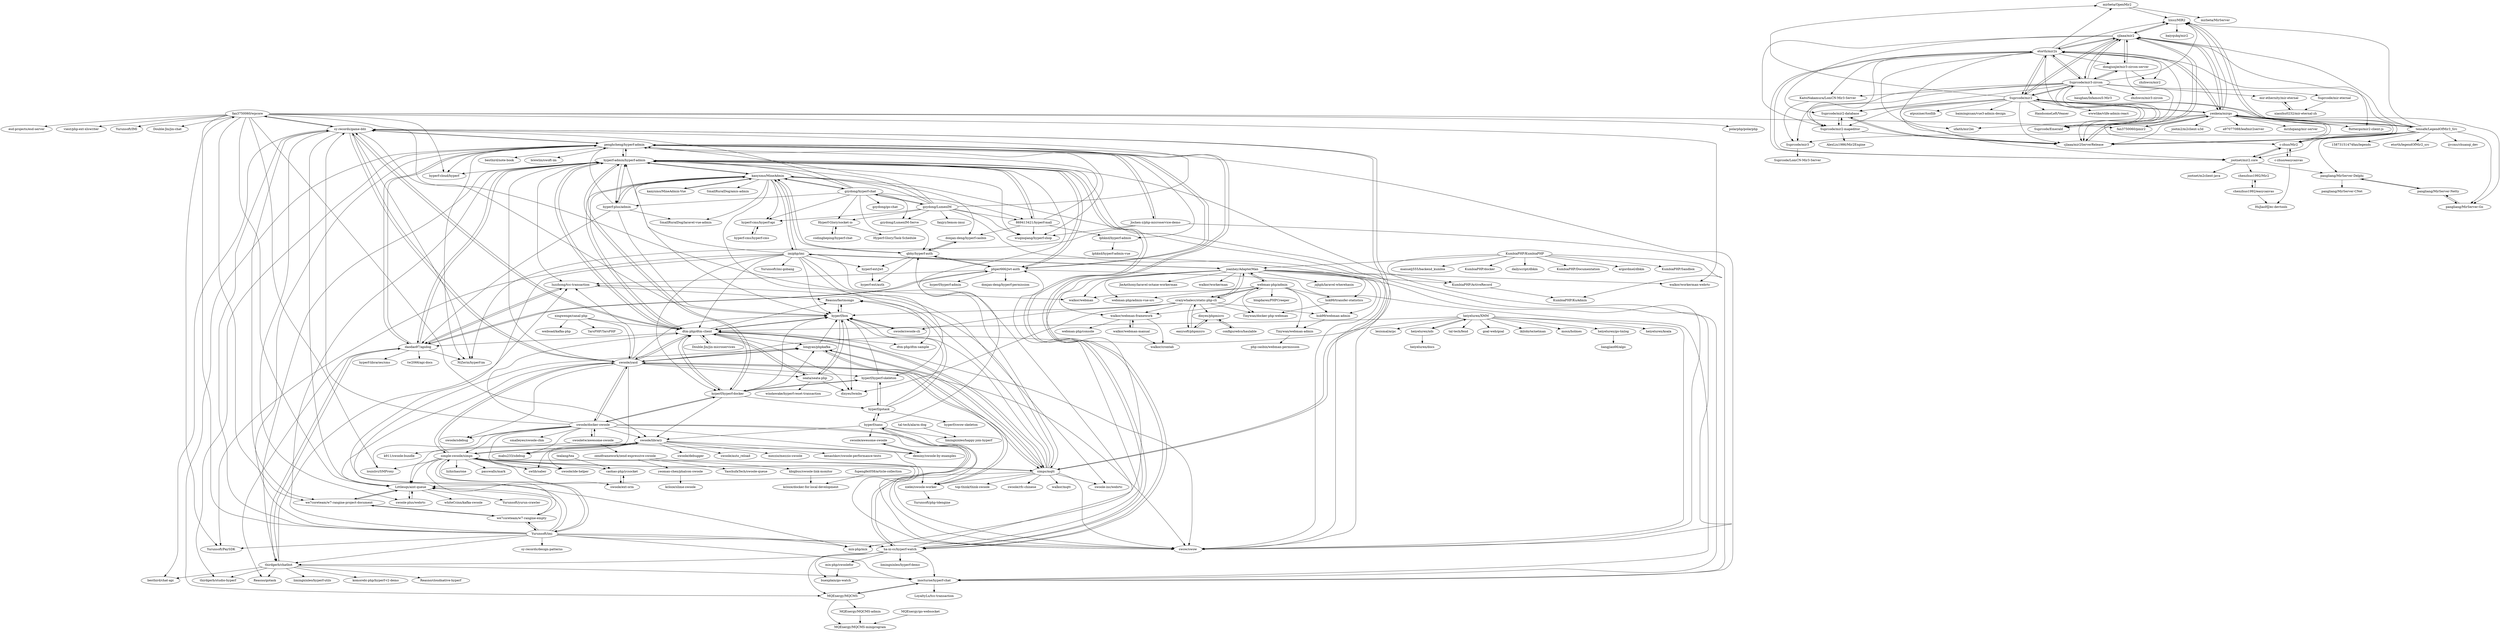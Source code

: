 digraph G {
"mirbeta/OpenMir2" -> "lzxsz/MIR2"
"mirbeta/OpenMir2" -> "mirbeta/MirServer"
"gzydong/LumenIM" -> "gzydong/hyperf-chat"
"gzydong/LumenIM" -> "kanyxmo/MineAdmin"
"gzydong/LumenIM" -> "hyperf-admin/hyperf-admin"
"gzydong/LumenIM" -> "Hyperf-Glory/socket-io"
"gzydong/LumenIM" -> "gzydong/LumenIM-Serve"
"gzydong/LumenIM" -> "penghcheng/hyperf-admin"
"gzydong/LumenIM" -> "wuqinqiang/hyperf-shop"
"gzydong/LumenIM" -> "hyperf-cms/hyperf-api"
"gzydong/LumenIM" -> "sy-records/game-ddz"
"gzydong/LumenIM" -> "swow/swow" ["e"=1]
"gzydong/LumenIM" -> "fanjyy/lemon-imui"
"gzydong/LumenIM" -> "869413421/hyperf-mall"
"gzydong/hyperf-chat" -> "gzydong/LumenIM"
"gzydong/hyperf-chat" -> "kanyxmo/MineAdmin"
"gzydong/hyperf-chat" -> "qbhy/hyperf-auth"
"gzydong/hyperf-chat" -> "Hyperf-Glory/socket-io"
"gzydong/hyperf-chat" -> "hyperf-cms/hyperf-api"
"gzydong/hyperf-chat" -> "gzydong/go-chat"
"gzydong/hyperf-chat" -> "gzydong/LumenIM-Serve"
"gzydong/hyperf-chat" -> "sy-records/game-ddz"
"gzydong/hyperf-chat" -> "hyperf-admin/hyperf-admin"
"gzydong/hyperf-chat" -> "hyperf-plus/admin"
"gzydong/hyperf-chat" -> "869413421/hyperf-mall"
"Jochen-z/php-microservice-demo" -> "penghcheng/hyperf-admin"
"Jochen-z/php-microservice-demo" -> "NiZerin/hyperf-im"
"Jochen-z/php-microservice-demo" -> "wuqinqiang/hyperf-shop"
"Jochen-z/php-microservice-demo" -> "inocturne/hyperf-chat"
"dtm-php/dtm-client" -> "seata/seata-php"
"dtm-php/dtm-client" -> "hyperf/box"
"dtm-php/dtm-client" -> "swoole/yasd"
"dtm-php/dtm-client" -> "simps/mqtt"
"dtm-php/dtm-client" -> "Double-Jin/jin-microservices"
"dtm-php/dtm-client" -> "swow/swow" ["e"=1]
"dtm-php/dtm-client" -> "Reasno/fastmongo"
"dtm-php/dtm-client" -> "hyperf/hyperf-docker"
"dtm-php/dtm-client" -> "dixyes/lwmbs"
"dtm-php/dtm-client" -> "sy-records/game-ddz"
"dtm-php/dtm-client" -> "longyan/phpkafka"
"dtm-php/dtm-client" -> "hyperf-admin/hyperf-admin"
"dtm-php/dtm-client" -> "dtm-php/dtm-sample"
"dtm-php/dtm-client" -> "daodao97/apidog"
"dtm-php/dtm-client" -> "kanyxmo/MineAdmin"
"kanyxmo/MineAdmin-Vue" -> "kanyxmo/MineAdmin"
"swooletw/awesome-swoole" -> "deminy/swoole-by-examples"
"swooletw/awesome-swoole" -> "zendframework/zend-expressive-swoole"
"swooletw/awesome-swoole" -> "k911/swoole-bundle" ["e"=1]
"swooletw/awesome-swoole" -> "swoole/docker-swoole"
"penghcheng/hyperf-admin" -> "hyperf-admin/hyperf-admin"
"penghcheng/hyperf-admin" -> "lphkxd/hyperf-admin"
"penghcheng/hyperf-admin" -> "Jochen-z/php-microservice-demo"
"penghcheng/hyperf-admin" -> "ha-ni-cc/hyperf-watch"
"penghcheng/hyperf-admin" -> "phper666/jwt-auth"
"penghcheng/hyperf-admin" -> "daodao97/apidog"
"penghcheng/hyperf-admin" -> "wuqinqiang/hyperf-shop"
"penghcheng/hyperf-admin" -> "inocturne/hyperf-chat"
"penghcheng/hyperf-admin" -> "MQEnergy/MQCMS"
"penghcheng/hyperf-admin" -> "NiZerin/hyperf-im"
"penghcheng/hyperf-admin" -> "sy-records/game-ddz"
"penghcheng/hyperf-admin" -> "thirdgerb/studio-hyperf"
"penghcheng/hyperf-admin" -> "hyperf-cloud/hyperf" ["e"=1]
"penghcheng/hyperf-admin" -> "besthird/note-book"
"penghcheng/hyperf-admin" -> "brewlin/swoft-im" ["e"=1]
"qbhy/hyperf-auth" -> "donjan-deng/hyperf-casbin"
"qbhy/hyperf-auth" -> "hyperf-ext/jwt"
"qbhy/hyperf-auth" -> "phper666/jwt-auth"
"qbhy/hyperf-auth" -> "hyperf-ext/auth"
"qbhy/hyperf-auth" -> "kanyxmo/MineAdmin"
"Yurunsoft/imi" -> "Yurunsoft/PaySDK" ["e"=1]
"Yurunsoft/imi" -> "mix-php/mix" ["e"=1]
"Yurunsoft/imi" -> "we7coreteam/w7-rangine-empty"
"Yurunsoft/imi" -> "simple-swoole/simps"
"Yurunsoft/imi" -> "swow/swow" ["e"=1]
"Yurunsoft/imi" -> "sy-records/game-ddz"
"Yurunsoft/imi" -> "longyan/phpkafka"
"Yurunsoft/imi" -> "sy-records/design-patterns"
"Yurunsoft/imi" -> "Littlesqx/aint-queue"
"Yurunsoft/imi" -> "thirdgerb/chatbot"
"Yurunsoft/imi" -> "penghcheng/hyperf-admin"
"Yurunsoft/imi" -> "hyperf-admin/hyperf-admin"
"Yurunsoft/imi" -> "inocturne/hyperf-chat"
"Yurunsoft/imi" -> "ha-ni-cc/hyperf-watch"
"Yurunsoft/imi" -> "fan3750060/wpcore"
"c-zhuo/easycanvas" -> "HuJiaoHJ/ec-devtools"
"c-zhuo/easycanvas" -> "c-zhuo/Mir2"
"xingwenge/canal-php" -> "dtm-php/dtm-client"
"xingwenge/canal-php" -> "swoole/yasd"
"xingwenge/canal-php" -> "TarsPHP/TarsPHP" ["e"=1]
"xingwenge/canal-php" -> "weiboad/kafka-php" ["e"=1]
"joanhey/AdapterMan" -> "webman-php/admin"
"joanhey/AdapterMan" -> "walkor/webman" ["e"=1]
"joanhey/AdapterMan" -> "crazywhalecc/static-php-cli"
"joanhey/AdapterMan" -> "walkor/webman-framework"
"joanhey/AdapterMan" -> "hsk99/transfer-statistics"
"joanhey/AdapterMan" -> "hsk99/webman-admin"
"joanhey/AdapterMan" -> "JieAnthony/laravel-octane-workerman"
"joanhey/AdapterMan" -> "walkor/workerman" ["e"=1]
"joanhey/AdapterMan" -> "jqhph/laravel-wherehasin" ["e"=1]
"joanhey/AdapterMan" -> "swow/swow" ["e"=1]
"joanhey/AdapterMan" -> "walkor/workerman-webrtc" ["e"=1]
"joanhey/AdapterMan" -> "mix-php/mix" ["e"=1]
"joanhey/AdapterMan" -> "webman-php/admin-vue-src"
"joanhey/AdapterMan" -> "imiphp/imi"
"joanhey/AdapterMan" -> "KumbiaPHP/ActiveRecord"
"walkor/webman-framework" -> "walkor/crontab"
"walkor/webman-framework" -> "walkor/webman-manual"
"walkor/webman-framework" -> "webman-php/console"
"webman-php/admin" -> "joanhey/AdapterMan"
"webman-php/admin" -> "webman-php/admin-vue-src"
"webman-php/admin" -> "hsk99/webman-admin"
"webman-php/admin" -> "walkor/webman-framework"
"webman-php/admin" -> "walkor/webman" ["e"=1]
"webman-php/admin" -> "hsk99/transfer-statistics"
"webman-php/admin" -> "Tinywan/docker-php-webman"
"webman-php/admin" -> "Tinywan/webman-admin"
"webman-php/admin" -> "crazywhalecc/static-php-cli"
"webman-php/admin" -> "blogdaren/PHPCreeper"
"simps/mqtt" -> "swoole/yasd"
"simps/mqtt" -> "longyan/phpkafka"
"simps/mqtt" -> "swoole-inc/webrtc"
"simps/mqtt" -> "dtm-php/dtm-client"
"simps/mqtt" -> "simple-swoole/simps"
"simps/mqtt" -> "hyperf/box"
"simps/mqtt" -> "xielei/swoole-worker"
"simps/mqtt" -> "walkor/mqtt" ["e"=1]
"simps/mqtt" -> "swow/swow" ["e"=1]
"simps/mqtt" -> "sy-records/game-ddz"
"simps/mqtt" -> "Reasno/fastmongo"
"simps/mqtt" -> "top-think/think-swoole" ["e"=1]
"simps/mqtt" -> "Littlesqx/aint-queue"
"simps/mqtt" -> "luzzhong/tcc-transaction"
"simps/mqtt" -> "swoole/rfc-chinese"
"heiyeluren/XMM" -> "heiyeluren/xds"
"heiyeluren/XMM" -> "dtm-php/dtm-client"
"heiyeluren/XMM" -> "tal-tech/fend" ["e"=1]
"heiyeluren/XMM" -> "goal-web/goal" ["e"=1]
"heiyeluren/XMM" -> "ikilobyte/netman" ["e"=1]
"heiyeluren/XMM" -> "swoole/yasd"
"heiyeluren/XMM" -> "mosn/holmes" ["e"=1]
"heiyeluren/XMM" -> "swow/swow" ["e"=1]
"heiyeluren/XMM" -> "heiyeluren/go-tmlog"
"heiyeluren/XMM" -> "heiyeluren/koala" ["e"=1]
"heiyeluren/XMM" -> "lesismal/arpc" ["e"=1]
"phper666/jwt-auth" -> "penghcheng/hyperf-admin"
"phper666/jwt-auth" -> "donjan-deng/hyperf-permission"
"phper666/jwt-auth" -> "hyperf/hyperf-admin"
"phper666/jwt-auth" -> "inocturne/hyperf-chat"
"phper666/jwt-auth" -> "daodao97/apidog"
"phper666/jwt-auth" -> "qbhy/hyperf-auth"
"phper666/jwt-auth" -> "hyperf-admin/hyperf-admin"
"phper666/jwt-auth" -> "luzzhong/tcc-transaction"
"hyperf/nano" -> "hyperf/gotask"
"hyperf/nano" -> "swow/swow" ["e"=1]
"hyperf/nano" -> "limingxinleo/happy-join-hyperf"
"hyperf/nano" -> "hyperf-admin/hyperf-admin"
"hyperf/nano" -> "swoole/awesome-swoole"
"hyperf/nano" -> "ha-ni-cc/hyperf-watch"
"hyperf/nano" -> "swoole/library"
"swoole/yasd" -> "dtm-php/dtm-client"
"swoole/yasd" -> "mabu233/sdebug" ["e"=1]
"swoole/yasd" -> "longyan/phpkafka"
"swoole/yasd" -> "swow/swow" ["e"=1]
"swoole/yasd" -> "simps/mqtt"
"swoole/yasd" -> "swoole/sdebug"
"swoole/yasd" -> "simple-swoole/simps"
"swoole/yasd" -> "hyperf/box"
"swoole/yasd" -> "Littlesqx/aint-queue"
"swoole/yasd" -> "hyperf/hyperf-skeleton"
"swoole/yasd" -> "hyperf-admin/hyperf-admin"
"swoole/yasd" -> "luzzhong/tcc-transaction"
"swoole/yasd" -> "swoole/docker-swoole"
"swoole/yasd" -> "sy-records/game-ddz"
"swoole/yasd" -> "seata/seata-php"
"crazywhalecc/static-php-cli" -> "joanhey/AdapterMan"
"crazywhalecc/static-php-cli" -> "easysoft/phpmicro"
"crazywhalecc/static-php-cli" -> "dixyes/lwmbs"
"crazywhalecc/static-php-cli" -> "walkor/webman-framework"
"crazywhalecc/static-php-cli" -> "hsk99/webman-admin"
"crazywhalecc/static-php-cli" -> "dixyes/phpmicro"
"crazywhalecc/static-php-cli" -> "webman-php/admin"
"crazywhalecc/static-php-cli" -> "swoole/swoole-cli"
"crazywhalecc/static-php-cli" -> "hyperf/box"
"crazywhalecc/static-php-cli" -> "Tinywan/docker-php-webman"
"hsk99/transfer-statistics" -> "Tinywan/docker-php-webman"
"fan3750060/wpcore" -> "sy-records/game-ddz"
"fan3750060/wpcore" -> "fan3750060/pmir2"
"fan3750060/wpcore" -> "hyperf-cloud/hyperf" ["e"=1]
"fan3750060/wpcore" -> "louislivi/SMProxy" ["e"=1]
"fan3750060/wpcore" -> "we7coreteam/w7-rangine-project-document"
"fan3750060/wpcore" -> "Yurunsoft/PaySDK" ["e"=1]
"fan3750060/wpcore" -> "Littlesqx/aint-queue"
"fan3750060/wpcore" -> "polarphp/polarphp" ["e"=1]
"fan3750060/wpcore" -> "swoole-inc/webrtc"
"fan3750060/wpcore" -> "walkor/workerman-webrtc" ["e"=1]
"fan3750060/wpcore" -> "esd-projects/esd-server" ["e"=1]
"fan3750060/wpcore" -> "viest/php-ext-xlswriter" ["e"=1]
"fan3750060/wpcore" -> "Yurunsoft/IMI" ["e"=1]
"fan3750060/wpcore" -> "swoole/library"
"fan3750060/wpcore" -> "Double-Jin/jin-chat" ["e"=1]
"we7coreteam/w7-rangine-empty" -> "we7coreteam/w7-rangine-project-document"
"we7coreteam/w7-rangine-empty" -> "Littlesqx/aint-queue"
"we7coreteam/w7-rangine-empty" -> "Yurunsoft/imi"
"etorth/mir2x" -> "cjlaaa/mir2"
"etorth/mir2x" -> "Suprcode/mir2"
"etorth/mir2x" -> "yenkeia/mirgo"
"etorth/mir2x" -> "Suprcode/Emerald"
"etorth/mir2x" -> "Suprcode/mir2-mapeditor"
"etorth/mir2x" -> "Suprcode/mir3-zircon"
"etorth/mir2x" -> "lzxsz/MIR2"
"etorth/mir2x" -> "ufaith/mir2ei"
"etorth/mir2x" -> "mirbeta/OpenMir2"
"etorth/mir2x" -> "KaitoNakamura/LomCN-Mir3-Server"
"etorth/mir2x" -> "cjlaaa/mir2ServerRelease"
"etorth/mir2x" -> "jootnet/mir2.core"
"etorth/mir2x" -> "dongjunjie/mir3-zircon-server"
"etorth/mir2x" -> "c-zhuo/Mir2"
"etorth/mir2x" -> "zhzhwcn/mir2"
"kanyxmo/MineAdmin" -> "kanyxmo/MineAdmin-Vue"
"kanyxmo/MineAdmin" -> "qbhy/hyperf-auth"
"kanyxmo/MineAdmin" -> "hyperf-admin/hyperf-admin"
"kanyxmo/MineAdmin" -> "gzydong/hyperf-chat"
"kanyxmo/MineAdmin" -> "hyperf/box"
"kanyxmo/MineAdmin" -> "imiphp/imi"
"kanyxmo/MineAdmin" -> "swow/swow" ["e"=1]
"kanyxmo/MineAdmin" -> "dtm-php/dtm-client"
"kanyxmo/MineAdmin" -> "hyperf-plus/admin"
"kanyxmo/MineAdmin" -> "SmallRuralDog/laravel-vue-admin" ["e"=1]
"kanyxmo/MineAdmin" -> "hyperf-cms/hyperf-api"
"kanyxmo/MineAdmin" -> "SmallRuralDog/amis-admin"
"kanyxmo/MineAdmin" -> "dtm-php/dtm-sample"
"kanyxmo/MineAdmin" -> "donjan-deng/hyperf-casbin"
"hyperf/gotask" -> "hyperf/nano"
"hyperf/gotask" -> "Reasno/fastmongo"
"hyperf/gotask" -> "hyperf/box"
"hyperf/gotask" -> "hyperf/swow-skeleton"
"hyperf/gotask" -> "hyperf/hyperf-skeleton"
"swoole/library" -> "kenashkov/swoole-performance-tests"
"swoole/library" -> "swow/swow" ["e"=1]
"swoole/library" -> "Littlesqx/aint-queue"
"swoole/library" -> "swoole/debugger"
"swoole/library" -> "mabu233/sdebug" ["e"=1]
"swoole/library" -> "swoole/auto_reload"
"swoole/library" -> "simple-swoole/simps"
"swoole/library" -> "swlib/saber" ["e"=1]
"swoole/library" -> "mezzio/mezzio-swoole" ["e"=1]
"swoole/library" -> "swoole/ide-helper" ["e"=1]
"hyperf/box" -> "dixyes/lwmbs"
"hyperf/box" -> "seata/seata-php"
"hyperf/box" -> "Reasno/fastmongo"
"hyperf/box" -> "dtm-php/dtm-client"
"hyperf/box" -> "swoole/swoole-cli"
"sy-records/game-ddz" -> "fan3750060/wpcore"
"sy-records/game-ddz" -> "swoole-plus/webrtc"
"sy-records/game-ddz" -> "NiZerin/hyperf-im"
"sy-records/game-ddz" -> "hyperf/box"
"sy-records/game-ddz" -> "dtm-php/dtm-client"
"sy-records/game-ddz" -> "Littlesqx/aint-queue"
"sy-records/game-ddz" -> "penghcheng/hyperf-admin"
"sy-records/game-ddz" -> "we7coreteam/w7-rangine-project-document"
"sy-records/game-ddz" -> "simps/mqtt"
"sy-records/game-ddz" -> "swoole/yasd"
"sy-records/game-ddz" -> "besthird/chat-api"
"yenkeia/mirgo" -> "cjlaaa/mir2"
"yenkeia/mirgo" -> "cjlaaa/mir2ServerRelease"
"yenkeia/mirgo" -> "fan3750060/pmir2"
"yenkeia/mirgo" -> "etorth/mir2x"
"yenkeia/mirgo" -> "lzxsz/MIR2"
"yenkeia/mirgo" -> "pangliang/MirServer-Go"
"yenkeia/mirgo" -> "Suprcode/mir2"
"yenkeia/mirgo" -> "tensafe/LegendOfMir3_Src"
"yenkeia/mirgo" -> "fluttergo/mir2-client-js"
"yenkeia/mirgo" -> "c-zhuo/Mir2"
"yenkeia/mirgo" -> "ufaith/mir2ei"
"yenkeia/mirgo" -> "jootm2/m2client-u3d"
"yenkeia/mirgo" -> "Suprcode/Emerald"
"yenkeia/mirgo" -> "a97077088/leafmir2server"
"yenkeia/mirgo" -> "mrzhqiang/mir-server"
"Suprcode/mir2" -> "etorth/mir2x"
"Suprcode/mir2" -> "cjlaaa/mir2"
"Suprcode/mir2" -> "Suprcode/mir3-zircon"
"Suprcode/mir2" -> "yenkeia/mirgo"
"Suprcode/mir2" -> "Suprcode/mir2-mapeditor"
"Suprcode/mir2" -> "Suprcode/mir2-database"
"Suprcode/mir2" -> "cjlaaa/mir2ServerRelease"
"Suprcode/mir2" -> "mirbeta/OpenMir2"
"Suprcode/mir2" -> "tensafe/LegendOfMir3_Src"
"Suprcode/mir2" -> "baimingxuan/vue3-admin-design" ["e"=1]
"Suprcode/mir2" -> "HandsomeLeft/Veaser" ["e"=1]
"Suprcode/mir2" -> "jootnet/mir2.core"
"Suprcode/mir2" -> "Suprcode/Emerald"
"Suprcode/mir2" -> "wwwlike/vlife-admin-react" ["e"=1]
"Suprcode/mir2" -> "atpuxiner/toollib" ["e"=1]
"hyperf-cms/hyperf-api" -> "hyperf-cms/hyperf-cms"
"hyperf-cms/hyperf-cms" -> "hyperf-cms/hyperf-api"
"hyperf-plus/admin" -> "hyperf-admin/hyperf-admin"
"hyperf-plus/admin" -> "SmallRuralDog/laravel-vue-admin" ["e"=1]
"hyperf-plus/admin" -> "daodao97/apidog"
"hyperf-plus/admin" -> "kanyxmo/MineAdmin"
"hyperf-plus/admin" -> "hyperf/box"
"hyperf-plus/admin" -> "penghcheng/hyperf-admin"
"seata/seata-php" -> "hyperf/box"
"seata/seata-php" -> "dtm-php/dtm-client"
"seata/seata-php" -> "dixyes/lwmbs"
"seata/seata-php" -> "windawake/hyperf-reset-transaction"
"hyperf-admin/hyperf-admin" -> "daodao97/apidog"
"hyperf-admin/hyperf-admin" -> "penghcheng/hyperf-admin"
"hyperf-admin/hyperf-admin" -> "hyperf-plus/admin"
"hyperf-admin/hyperf-admin" -> "swow/swow" ["e"=1]
"hyperf-admin/hyperf-admin" -> "wuqinqiang/hyperf-shop"
"hyperf-admin/hyperf-admin" -> "phper666/jwt-auth"
"hyperf-admin/hyperf-admin" -> "inocturne/hyperf-chat"
"hyperf-admin/hyperf-admin" -> "kanyxmo/MineAdmin"
"hyperf-admin/hyperf-admin" -> "hyperf/hyperf-docker"
"hyperf-admin/hyperf-admin" -> "869413421/hyperf-mall"
"hyperf-admin/hyperf-admin" -> "ha-ni-cc/hyperf-watch"
"hyperf-admin/hyperf-admin" -> "thirdgerb/chatbot"
"hyperf-admin/hyperf-admin" -> "luzzhong/tcc-transaction"
"hyperf-admin/hyperf-admin" -> "dtm-php/dtm-client"
"hyperf-admin/hyperf-admin" -> "hyperf-cloud/hyperf" ["e"=1]
"hyperf/hyperf-docker" -> "hyperf/hyperf-skeleton"
"hyperf/hyperf-docker" -> "hyperf-admin/hyperf-admin"
"hyperf/hyperf-docker" -> "dtm-php/dtm-client"
"hyperf/hyperf-docker" -> "hyperf/box"
"hyperf/hyperf-docker" -> "swoole/docker-swoole"
"hyperf/hyperf-docker" -> "hyperf/gotask"
"hyperf/hyperf-docker" -> "longyan/phpkafka"
"hyperf/hyperf-docker" -> "swoole/library"
"hyperf/hyperf-skeleton" -> "hyperf/hyperf-docker"
"hyperf/hyperf-skeleton" -> "hyperf/gotask"
"hyperf/hyperf-skeleton" -> "hyperf/box"
"cjlaaa/mir2ServerRelease" -> "cjlaaa/mir2"
"cjlaaa/mir2ServerRelease" -> "Suprcode/mir2-database"
"cjlaaa/mir2ServerRelease" -> "lzxsz/MIR2"
"dongjunjie/mir3-zircon-server" -> "cjlaaa/mir2"
"dongjunjie/mir3-zircon-server" -> "Suprcode/mir3-zircon"
"dongjunjie/mir3-zircon-server" -> "zhzhwcn/mir2"
"dongjunjie/mir3-zircon-server" -> "cjlaaa/mir2ServerRelease"
"Double-Jin/jin-microservices" -> "dtm-php/dtm-client"
"869413421/hyperf-mall" -> "wuqinqiang/hyperf-shop"
"869413421/hyperf-mall" -> "hyperf-admin/hyperf-admin"
"869413421/hyperf-mall" -> "donjan-deng/hyperf-casbin"
"869413421/hyperf-mall" -> "penghcheng/hyperf-admin"
"869413421/hyperf-mall" -> "lphkxd/hyperf-admin"
"Suprcode/mir3-zircon" -> "dongjunjie/mir3-zircon-server"
"Suprcode/mir3-zircon" -> "cjlaaa/mir2"
"Suprcode/mir3-zircon" -> "Suprcode/mir2"
"Suprcode/mir3-zircon" -> "etorth/mir2x"
"Suprcode/mir3-zircon" -> "Suprcode/Emerald"
"Suprcode/mir3-zircon" -> "Suprcode/mir2-mapeditor"
"Suprcode/mir3-zircon" -> "cjlaaa/mir2ServerRelease"
"Suprcode/mir3-zircon" -> "KaitoNakamura/LomCN-Mir3-Server"
"Suprcode/mir3-zircon" -> "baughan/InfamouS-Mir3"
"Suprcode/mir3-zircon" -> "Suprcode/mir3"
"Suprcode/mir3-zircon" -> "Suprcode/mir-eternal"
"Suprcode/mir3-zircon" -> "zhzhwcn/mir3-zircon"
"Suprcode/mir3-zircon" -> "lzxsz/MIR2"
"Suprcode/mir3-zircon" -> "Suprcode/mir2-database"
"Suprcode/mir3-zircon" -> "mir-ethernity/mir-eternal"
"luzzhong/tcc-transaction" -> "daodao97/apidog"
"luzzhong/tcc-transaction" -> "Reasno/fastmongo"
"daodao97/apidog" -> "hyperf-admin/hyperf-admin"
"daodao97/apidog" -> "penghcheng/hyperf-admin"
"daodao97/apidog" -> "luzzhong/tcc-transaction"
"daodao97/apidog" -> "phper666/jwt-auth"
"daodao97/apidog" -> "tw2066/api-docs"
"daodao97/apidog" -> "thirdgerb/chatbot"
"daodao97/apidog" -> "Reasno/gotask"
"daodao97/apidog" -> "hyperf-libraries/sms"
"daodao97/apidog" -> "NiZerin/hyperf-im"
"simple-swoole/simps" -> "passwalls/mark" ["e"=1]
"simple-swoole/simps" -> "swow/swow" ["e"=1]
"simple-swoole/simps" -> "simps/mqtt"
"simple-swoole/simps" -> "swoole/yasd"
"simple-swoole/simps" -> "swoole/library"
"simple-swoole/simps" -> "xielei/swoole-worker"
"simple-swoole/simps" -> "Yurunsoft/imi"
"simple-swoole/simps" -> "Littlesqx/aint-queue"
"simple-swoole/simps" -> "swoole/ide-helper" ["e"=1]
"simple-swoole/simps" -> "swlib/saber" ["e"=1]
"simple-swoole/simps" -> "lizhichao/one" ["e"=1]
"simple-swoole/simps" -> "swoole/ext-orm"
"simple-swoole/simps" -> "caohao-php/ycsocket"
"simple-swoole/simps" -> "louislivi/SMProxy" ["e"=1]
"simple-swoole/simps" -> "we7coreteam/w7-rangine-empty"
"imiphp/imi" -> "kanyxmo/MineAdmin"
"imiphp/imi" -> "swow/swow" ["e"=1]
"imiphp/imi" -> "hyperf-admin/hyperf-admin"
"imiphp/imi" -> "mix-php/mix" ["e"=1]
"imiphp/imi" -> "dtm-php/dtm-client"
"imiphp/imi" -> "joanhey/AdapterMan"
"imiphp/imi" -> "hyperf/hyperf-skeleton"
"imiphp/imi" -> "simps/mqtt"
"imiphp/imi" -> "walkor/webman" ["e"=1]
"imiphp/imi" -> "hyperf-ext/jwt"
"imiphp/imi" -> "Yurunsoft/PaySDK" ["e"=1]
"imiphp/imi" -> "hyperf/box"
"imiphp/imi" -> "hyperf/hyperf-docker"
"imiphp/imi" -> "Yurunsoft/imi-gobang"
"longyan/phpkafka" -> "swoole/yasd"
"longyan/phpkafka" -> "hyperf/box"
"longyan/phpkafka" -> "xielei/swoole-worker"
"longyan/phpkafka" -> "simps/mqtt"
"c-zhuo/Mir2" -> "jootnet/mir2.core"
"c-zhuo/Mir2" -> "yenkeia/mirgo"
"c-zhuo/Mir2" -> "c-zhuo/easycanvas"
"codingheping/hyperf-chat" -> "Hyperf-Glory/socket-io"
"cjlaaa/mir2" -> "cjlaaa/mir2ServerRelease"
"cjlaaa/mir2" -> "lzxsz/MIR2"
"cjlaaa/mir2" -> "dongjunjie/mir3-zircon-server"
"cjlaaa/mir2" -> "yenkeia/mirgo"
"cjlaaa/mir2" -> "Suprcode/mir2-mapeditor"
"cjlaaa/mir2" -> "etorth/mir2x"
"cjlaaa/mir2" -> "Suprcode/mir2-database"
"cjlaaa/mir2" -> "Suprcode/mir2"
"cjlaaa/mir2" -> "Suprcode/mir3-zircon"
"cjlaaa/mir2" -> "fluttergo/mir2-client-js"
"inocturne/hyperf-chat" -> "LoyaltyLu/tcc-transaction"
"inocturne/hyperf-chat" -> "MQEnergy/MQCMS"
"we7coreteam/w7-rangine-project-document" -> "we7coreteam/w7-rangine-empty"
"we7coreteam/w7-rangine-project-document" -> "Littlesqx/aint-queue"
"swoole/docker-swoole" -> "hyperf/hyperf-docker"
"swoole/docker-swoole" -> "swoole/ide-helper" ["e"=1]
"swoole/docker-swoole" -> "swoole/yasd"
"swoole/docker-swoole" -> "deminy/swoole-by-examples"
"swoole/docker-swoole" -> "swoole/sdebug"
"swoole/docker-swoole" -> "swooletw/awesome-swoole"
"swoole/docker-swoole" -> "swow/swow" ["e"=1]
"swoole/docker-swoole" -> "dtm-php/dtm-client"
"swoole/docker-swoole" -> "simple-swoole/simps"
"swoole/docker-swoole" -> "sy-records/game-ddz"
"swoole/docker-swoole" -> "xielei/swoole-worker"
"swoole/docker-swoole" -> "swoole/library"
"swoole/docker-swoole" -> "mabu233/sdebug" ["e"=1]
"swoole/docker-swoole" -> "smalleyes/swoole-chm" ["e"=1]
"swoole/docker-swoole" -> "louislivi/SMProxy" ["e"=1]
"swoole/swoole-cli" -> "hyperf/box"
"ha-ni-cc/hyperf-watch" -> "penghcheng/hyperf-admin"
"ha-ni-cc/hyperf-watch" -> "mix-php/swoolefor"
"ha-ni-cc/hyperf-watch" -> "hyperf-admin/hyperf-admin"
"ha-ni-cc/hyperf-watch" -> "buexplain/go-watch"
"ha-ni-cc/hyperf-watch" -> "inocturne/hyperf-chat"
"ha-ni-cc/hyperf-watch" -> "phper666/jwt-auth"
"ha-ni-cc/hyperf-watch" -> "qbhy/hyperf-auth"
"ha-ni-cc/hyperf-watch" -> "thirdgerb/chatbot"
"ha-ni-cc/hyperf-watch" -> "MQEnergy/MQCMS"
"ha-ni-cc/hyperf-watch" -> "hyperf/nano"
"ha-ni-cc/hyperf-watch" -> "limingxinleo/hyperf-demo"
"thirdgerb/chatbot" -> "inocturne/hyperf-chat"
"thirdgerb/chatbot" -> "thirdgerb/studio-hyperf"
"thirdgerb/chatbot" -> "daodao97/apidog"
"thirdgerb/chatbot" -> "limingxinleo/hyperf-utils"
"thirdgerb/chatbot" -> "komorebi-php/hyperf-v2-demo"
"thirdgerb/chatbot" -> "besthird/chat-api"
"thirdgerb/chatbot" -> "Reasno/gotask"
"thirdgerb/chatbot" -> "Reasno/cloudnative-hyperf"
"thirdgerb/chatbot" -> "luzzhong/tcc-transaction"
"pangliang/MirServer-Delphi" -> "pangliang/MirServer-Netty"
"pangliang/MirServer-Delphi" -> "pangliang/MirServer-CNet"
"Reasno/fastmongo" -> "hyperf/box"
"Hyperf-Glory/socket-io" -> "Hyperf-Glory/Task-Schedule"
"Hyperf-Glory/socket-io" -> "codingheping/hyperf-chat"
"jootnet/mir2.core" -> "c-zhuo/Mir2"
"jootnet/mir2.core" -> "jootnet/m2client-java"
"jootnet/mir2.core" -> "chenzhuo1992/Mir2"
"jootnet/mir2.core" -> "pangliang/MirServer-Delphi"
"jootnet/mir2.core" -> "etorth/mir2x"
"tensafe/LegendOfMir3_Src" -> "yenkeia/mirgo"
"tensafe/LegendOfMir3_Src" -> "Suprcode/mir2"
"tensafe/LegendOfMir3_Src" -> "etorth/mir2x"
"tensafe/LegendOfMir3_Src" -> "jootnet/mir2.core"
"tensafe/LegendOfMir3_Src" -> "cjlaaa/mir2"
"tensafe/LegendOfMir3_Src" -> "pangliang/MirServer-Delphi"
"tensafe/LegendOfMir3_Src" -> "lzxsz/MIR2"
"tensafe/LegendOfMir3_Src" -> "Suprcode/mir3"
"tensafe/LegendOfMir3_Src" -> "pangliang/MirServer-Go"
"tensafe/LegendOfMir3_Src" -> "cjlaaa/mir2ServerRelease"
"tensafe/LegendOfMir3_Src" -> "15873151474fan/legends"
"tensafe/LegendOfMir3_Src" -> "c-zhuo/Mir2"
"tensafe/LegendOfMir3_Src" -> "etorth/legendOfMir2_src"
"tensafe/LegendOfMir3_Src" -> "ijvcms/chuanqi_dev"
"heiyeluren/go-tmlog" -> "liangjian66/algo" ["e"=1]
"lphkxd/hyperf-admin" -> "lphkxd/hyperf-admin-vue"
"Littlesqx/aint-queue" -> "swoole-plus/webrtc"
"Littlesqx/aint-queue" -> "whiteCcinn/kafka-swoole"
"Littlesqx/aint-queue" -> "we7coreteam/w7-rangine-project-document"
"Littlesqx/aint-queue" -> "Yurunsoft/yurun-crawler"
"swoole/awesome-swoole" -> "deminy/swoole-by-examples"
"Suprcode/mir2-database" -> "cjlaaa/mir2ServerRelease"
"Suprcode/mir2-database" -> "Suprcode/mir2-mapeditor"
"Suprcode/mir2-mapeditor" -> "AlexLiu1986/Mir2Engine"
"Suprcode/mir2-mapeditor" -> "cjlaaa/mir2ServerRelease"
"Suprcode/mir2-mapeditor" -> "Suprcode/mir2-database"
"easysoft/phpmicro" -> "dixyes/phpmicro"
"easysoft/phpmicro" -> "crazywhalecc/static-php-cli"
"Suprcode/mir3" -> "Suprcode/LomCN-Mir3-Server"
"configuredco/haulable" -> "dixyes/phpmicro"
"tealang/tea" -> "caohao-php/ycsocket"
"mir-ethernity/mir-eternal" -> "xiaozhu0232/mir-eternal-zh"
"chenzhuo1992/Mir2" -> "chenzhuo1992/easycanvas"
"chenzhuo1992/easycanvas" -> "chenzhuo1992/Mir2"
"chenzhuo1992/easycanvas" -> "HuJiaoHJ/ec-devtools"
"lzxsz/MIR2" -> "cjlaaa/mir2ServerRelease"
"lzxsz/MIR2" -> "baiyqukq/mir2"
"lzxsz/MIR2" -> "cjlaaa/mir2"
"fan3750060/pmir2" -> "yenkeia/mirgo"
"hsk99/webman-admin" -> "Tinywan/webman-admin"
"Suprcode/mir-eternal" -> "xiaozhu0232/mir-eternal-zh"
"hyperf-ext/jwt" -> "hyperf-ext/auth"
"dixyes/phpmicro" -> "easysoft/phpmicro"
"dixyes/phpmicro" -> "configuredco/haulable"
"KumbiaPHP/KumbiaPHP" -> "KumbiaPHP/ActiveRecord"
"KumbiaPHP/KumbiaPHP" -> "KumbiaPHP/Documentation"
"KumbiaPHP/KumbiaPHP" -> "argordmel/dbkm"
"KumbiaPHP/KumbiaPHP" -> "KumbiaPHP/Sandbox"
"KumbiaPHP/KumbiaPHP" -> "KumbiaPHP/KuAdmin"
"KumbiaPHP/KumbiaPHP" -> "joanhey/AdapterMan"
"KumbiaPHP/KumbiaPHP" -> "manuelj555/backend_kumbia"
"KumbiaPHP/KumbiaPHP" -> "KumbiaPHP/docker"
"KumbiaPHP/KumbiaPHP" -> "dailyscript/dbkm"
"tal-tech/alarm-dog" -> "limingxinleo/happy-join-hyperf"
"heiyeluren/xds" -> "heiyeluren/XMM"
"heiyeluren/xds" -> "heiyeluren/docs"
"pangliang/MirServer-Netty" -> "pangliang/MirServer-Delphi"
"pangliang/MirServer-Netty" -> "pangliang/MirServer-Go"
"pangliang/MirServer-Go" -> "pangliang/MirServer-Netty"
"swoole-plus/webrtc" -> "Littlesqx/aint-queue"
"deminy/swoole-by-examples" -> "swoole/awesome-swoole"
"mix-php/swoolefor" -> "buexplain/go-watch"
"KumbiaPHP/ActiveRecord" -> "KumbiaPHP/KuAdmin"
"donjan-deng/hyperf-casbin" -> "qbhy/hyperf-auth"
"KaitoNakamura/LomCN-Mir3-Server" -> "Suprcode/mir3"
"zendframework/zend-expressive-swoole" -> "kbigbus/swoole-link-monitor"
"zendframework/zend-expressive-swoole" -> "yeoman-chen/phalcon-swoole"
"zendframework/zend-expressive-swoole" -> "YaochufaTech/swoole-queue"
"walkor/webman-manual" -> "walkor/crontab"
"walkor/webman-manual" -> "walkor/webman-framework"
"xielei/swoole-worker" -> "Yurunsoft/php-tdengine"
"xielei/swoole-worker" -> "longyan/phpkafka"
"fupengfei058/article-collection" -> "kcloze/docker-for-local-development"
"caohao-php/ycsocket" -> "swoole/ext-orm"
"xiaozhu0232/mir-eternal-zh" -> "mir-ethernity/mir-eternal"
"yeoman-chen/phalcon-swoole" -> "kcloze/slime-swoole"
"Tinywan/webman-admin" -> "php-casbin/webman-permission"
"swoole/ext-orm" -> "caohao-php/ycsocket"
"kbigbus/swoole-link-monitor" -> "kcloze/docker-for-local-development"
"MQEnergy/MQCMS" -> "MQEnergy/MQCMS-admin"
"MQEnergy/MQCMS" -> "MQEnergy/MQCMS-miniprogram"
"MQEnergy/MQCMS" -> "inocturne/hyperf-chat"
"MQEnergy/go-websocket" -> "MQEnergy/MQCMS-miniprogram"
"MQEnergy/MQCMS-admin" -> "MQEnergy/MQCMS-miniprogram"
"mirbeta/OpenMir2" ["l"="-26.321,-43.778"]
"lzxsz/MIR2" ["l"="-26.33,-43.765"]
"mirbeta/MirServer" ["l"="-26.317,-43.796"]
"gzydong/LumenIM" ["l"="-26.619,-44.003"]
"gzydong/hyperf-chat" ["l"="-26.639,-43.995"]
"kanyxmo/MineAdmin" ["l"="-26.662,-43.977"]
"hyperf-admin/hyperf-admin" ["l"="-26.622,-43.958"]
"Hyperf-Glory/socket-io" ["l"="-26.609,-44.032"]
"gzydong/LumenIM-Serve" ["l"="-26.629,-44.018"]
"penghcheng/hyperf-admin" ["l"="-26.586,-43.967"]
"wuqinqiang/hyperf-shop" ["l"="-26.59,-43.989"]
"hyperf-cms/hyperf-api" ["l"="-26.657,-44.014"]
"sy-records/game-ddz" ["l"="-26.618,-43.927"]
"swow/swow" ["l"="-27.038,-42.991"]
"fanjyy/lemon-imui" ["l"="-26.63,-44.05"]
"869413421/hyperf-mall" ["l"="-26.607,-43.988"]
"qbhy/hyperf-auth" ["l"="-26.634,-43.979"]
"gzydong/go-chat" ["l"="-26.645,-44.024"]
"hyperf-plus/admin" ["l"="-26.641,-43.967"]
"Jochen-z/php-microservice-demo" ["l"="-26.566,-43.981"]
"NiZerin/hyperf-im" ["l"="-26.579,-43.958"]
"inocturne/hyperf-chat" ["l"="-26.566,-43.961"]
"dtm-php/dtm-client" ["l"="-26.673,-43.936"]
"seata/seata-php" ["l"="-26.702,-43.936"]
"hyperf/box" ["l"="-26.686,-43.946"]
"swoole/yasd" ["l"="-26.666,-43.917"]
"simps/mqtt" ["l"="-26.647,-43.911"]
"Double-Jin/jin-microservices" ["l"="-26.712,-43.925"]
"Reasno/fastmongo" ["l"="-26.657,-43.944"]
"hyperf/hyperf-docker" ["l"="-26.661,-43.929"]
"dixyes/lwmbs" ["l"="-26.721,-43.952"]
"longyan/phpkafka" ["l"="-26.661,-43.905"]
"dtm-php/dtm-sample" ["l"="-26.677,-43.962"]
"daodao97/apidog" ["l"="-26.598,-43.954"]
"kanyxmo/MineAdmin-Vue" ["l"="-26.69,-43.995"]
"swooletw/awesome-swoole" ["l"="-26.722,-43.854"]
"deminy/swoole-by-examples" ["l"="-26.694,-43.86"]
"zendframework/zend-expressive-swoole" ["l"="-26.771,-43.813"]
"k911/swoole-bundle" ["l"="-24.995,-43.021"]
"swoole/docker-swoole" ["l"="-26.676,-43.891"]
"lphkxd/hyperf-admin" ["l"="-26.579,-44.009"]
"ha-ni-cc/hyperf-watch" ["l"="-26.579,-43.947"]
"phper666/jwt-auth" ["l"="-26.601,-43.972"]
"MQEnergy/MQCMS" ["l"="-26.542,-43.973"]
"thirdgerb/studio-hyperf" ["l"="-26.543,-43.959"]
"hyperf-cloud/hyperf" ["l"="-26.983,-42.993"]
"besthird/note-book" ["l"="-26.547,-43.989"]
"brewlin/swoft-im" ["l"="-27.134,-42.841"]
"donjan-deng/hyperf-casbin" ["l"="-26.627,-43.988"]
"hyperf-ext/jwt" ["l"="-26.678,-43.986"]
"hyperf-ext/auth" ["l"="-26.662,-43.995"]
"Yurunsoft/imi" ["l"="-26.59,-43.918"]
"Yurunsoft/PaySDK" ["l"="-27.103,-43.006"]
"mix-php/mix" ["l"="-27.026,-42.986"]
"we7coreteam/w7-rangine-empty" ["l"="-26.573,-43.901"]
"simple-swoole/simps" ["l"="-26.631,-43.887"]
"sy-records/design-patterns" ["l"="-26.543,-43.906"]
"Littlesqx/aint-queue" ["l"="-26.602,-43.891"]
"thirdgerb/chatbot" ["l"="-26.566,-43.938"]
"fan3750060/wpcore" ["l"="-26.559,-43.879"]
"c-zhuo/easycanvas" ["l"="-26.392,-43.714"]
"HuJiaoHJ/ec-devtools" ["l"="-26.404,-43.689"]
"c-zhuo/Mir2" ["l"="-26.364,-43.731"]
"xingwenge/canal-php" ["l"="-26.641,-43.925"]
"TarsPHP/TarsPHP" ["l"="-26.96,-43.003"]
"weiboad/kafka-php" ["l"="-26.915,-43.072"]
"joanhey/AdapterMan" ["l"="-26.789,-43.993"]
"webman-php/admin" ["l"="-26.815,-43.985"]
"walkor/webman" ["l"="-27.068,-43.02"]
"crazywhalecc/static-php-cli" ["l"="-26.771,-43.983"]
"walkor/webman-framework" ["l"="-26.833,-43.997"]
"hsk99/transfer-statistics" ["l"="-26.812,-43.997"]
"hsk99/webman-admin" ["l"="-26.807,-43.972"]
"JieAnthony/laravel-octane-workerman" ["l"="-26.823,-43.965"]
"walkor/workerman" ["l"="-26.89,-43.106"]
"jqhph/laravel-wherehasin" ["l"="-25.684,-41.104"]
"walkor/workerman-webrtc" ["l"="16.319,-7.311"]
"webman-php/admin-vue-src" ["l"="-26.809,-44.008"]
"imiphp/imi" ["l"="-26.698,-43.964"]
"KumbiaPHP/ActiveRecord" ["l"="-26.82,-44.023"]
"walkor/crontab" ["l"="-26.872,-44.003"]
"walkor/webman-manual" ["l"="-26.857,-43.997"]
"webman-php/console" ["l"="-26.852,-44.011"]
"Tinywan/docker-php-webman" ["l"="-26.796,-43.98"]
"Tinywan/webman-admin" ["l"="-26.844,-43.976"]
"blogdaren/PHPCreeper" ["l"="-26.855,-43.963"]
"swoole-inc/webrtc" ["l"="-26.594,-43.878"]
"xielei/swoole-worker" ["l"="-26.659,-43.882"]
"walkor/mqtt" ["l"="-33.869,39.486"]
"top-think/think-swoole" ["l"="-27.173,-43.035"]
"luzzhong/tcc-transaction" ["l"="-26.619,-43.942"]
"swoole/rfc-chinese" ["l"="-26.702,-43.883"]
"heiyeluren/XMM" ["l"="-26.749,-43.905"]
"heiyeluren/xds" ["l"="-26.787,-43.902"]
"tal-tech/fend" ["l"="21.856,27.319"]
"goal-web/goal" ["l"="14.125,-9.141"]
"ikilobyte/netman" ["l"="-12.74,1.232"]
"mosn/holmes" ["l"="-12.847,1.151"]
"heiyeluren/go-tmlog" ["l"="-26.784,-43.881"]
"heiyeluren/koala" ["l"="16.185,-7.104"]
"lesismal/arpc" ["l"="-12.769,1.239"]
"donjan-deng/hyperf-permission" ["l"="-26.556,-44.004"]
"hyperf/hyperf-admin" ["l"="-26.574,-43.997"]
"hyperf/nano" ["l"="-26.621,-43.909"]
"hyperf/gotask" ["l"="-26.642,-43.937"]
"limingxinleo/happy-join-hyperf" ["l"="-26.643,-43.858"]
"swoole/awesome-swoole" ["l"="-26.668,-43.865"]
"swoole/library" ["l"="-26.617,-43.872"]
"mabu233/sdebug" ["l"="-26.992,-42.985"]
"swoole/sdebug" ["l"="-26.704,-43.902"]
"hyperf/hyperf-skeleton" ["l"="-26.67,-43.949"]
"easysoft/phpmicro" ["l"="-26.767,-44.007"]
"dixyes/phpmicro" ["l"="-26.772,-44.024"]
"swoole/swoole-cli" ["l"="-26.732,-43.962"]
"fan3750060/pmir2" ["l"="-26.425,-43.799"]
"louislivi/SMProxy" ["l"="-27.015,-42.996"]
"we7coreteam/w7-rangine-project-document" ["l"="-26.579,-43.889"]
"polarphp/polarphp" ["l"="-26.979,-42.981"]
"esd-projects/esd-server" ["l"="-26.964,-42.993"]
"viest/php-ext-xlswriter" ["l"="-27.059,-42.984"]
"Yurunsoft/IMI" ["l"="-27.006,-42.986"]
"Double-Jin/jin-chat" ["l"="-27.082,-42.928"]
"etorth/mir2x" ["l"="-26.328,-43.748"]
"cjlaaa/mir2" ["l"="-26.32,-43.76"]
"Suprcode/mir2" ["l"="-26.309,-43.747"]
"yenkeia/mirgo" ["l"="-26.352,-43.755"]
"Suprcode/Emerald" ["l"="-26.309,-43.735"]
"Suprcode/mir2-mapeditor" ["l"="-26.304,-43.772"]
"Suprcode/mir3-zircon" ["l"="-26.286,-43.75"]
"ufaith/mir2ei" ["l"="-26.365,-43.747"]
"KaitoNakamura/LomCN-Mir3-Server" ["l"="-26.282,-43.735"]
"cjlaaa/mir2ServerRelease" ["l"="-26.309,-43.761"]
"jootnet/mir2.core" ["l"="-26.346,-43.721"]
"dongjunjie/mir3-zircon-server" ["l"="-26.296,-43.762"]
"zhzhwcn/mir2" ["l"="-26.28,-43.762"]
"SmallRuralDog/laravel-vue-admin" ["l"="-25.803,-41.1"]
"SmallRuralDog/amis-admin" ["l"="-26.685,-44.01"]
"hyperf/swow-skeleton" ["l"="-26.603,-43.936"]
"kenashkov/swoole-performance-tests" ["l"="-26.609,-43.846"]
"swoole/debugger" ["l"="-26.591,-43.849"]
"swoole/auto_reload" ["l"="-26.587,-43.832"]
"swlib/saber" ["l"="-26.976,-43.007"]
"mezzio/mezzio-swoole" ["l"="-29.856,-40.695"]
"swoole/ide-helper" ["l"="-27.05,-42.957"]
"swoole-plus/webrtc" ["l"="-26.598,-43.904"]
"besthird/chat-api" ["l"="-26.569,-43.923"]
"pangliang/MirServer-Go" ["l"="-26.332,-43.713"]
"tensafe/LegendOfMir3_Src" ["l"="-26.328,-43.731"]
"fluttergo/mir2-client-js" ["l"="-26.349,-43.773"]
"jootm2/m2client-u3d" ["l"="-26.388,-43.752"]
"a97077088/leafmir2server" ["l"="-26.381,-43.765"]
"mrzhqiang/mir-server" ["l"="-26.369,-43.774"]
"Suprcode/mir2-database" ["l"="-26.29,-43.77"]
"baimingxuan/vue3-admin-design" ["l"="-24.832,23.116"]
"HandsomeLeft/Veaser" ["l"="-24.84,23.117"]
"wwwlike/vlife-admin-react" ["l"="-24.851,23.12"]
"atpuxiner/toollib" ["l"="-24.888,23.128"]
"hyperf-cms/hyperf-cms" ["l"="-26.666,-44.032"]
"windawake/hyperf-reset-transaction" ["l"="-26.734,-43.936"]
"baughan/InfamouS-Mir3" ["l"="-26.259,-43.76"]
"Suprcode/mir3" ["l"="-26.286,-43.723"]
"Suprcode/mir-eternal" ["l"="-26.237,-43.756"]
"zhzhwcn/mir3-zircon" ["l"="-26.262,-43.745"]
"mir-ethernity/mir-eternal" ["l"="-26.242,-43.74"]
"tw2066/api-docs" ["l"="-26.552,-43.943"]
"Reasno/gotask" ["l"="-26.558,-43.951"]
"hyperf-libraries/sms" ["l"="-26.56,-43.97"]
"passwalls/mark" ["l"="-24.821,-42.988"]
"lizhichao/one" ["l"="-27.012,-43.012"]
"swoole/ext-orm" ["l"="-26.633,-43.846"]
"caohao-php/ycsocket" ["l"="-26.629,-43.83"]
"Yurunsoft/imi-gobang" ["l"="-26.72,-43.981"]
"codingheping/hyperf-chat" ["l"="-26.602,-44.05"]
"LoyaltyLu/tcc-transaction" ["l"="-26.522,-43.972"]
"smalleyes/swoole-chm" ["l"="-26.687,-43.071"]
"mix-php/swoolefor" ["l"="-26.51,-43.944"]
"buexplain/go-watch" ["l"="-26.522,-43.955"]
"limingxinleo/hyperf-demo" ["l"="-26.536,-43.943"]
"limingxinleo/hyperf-utils" ["l"="-26.531,-43.932"]
"komorebi-php/hyperf-v2-demo" ["l"="-26.542,-43.924"]
"Reasno/cloudnative-hyperf" ["l"="-26.519,-43.923"]
"pangliang/MirServer-Delphi" ["l"="-26.338,-43.701"]
"pangliang/MirServer-Netty" ["l"="-26.324,-43.695"]
"pangliang/MirServer-CNet" ["l"="-26.336,-43.682"]
"Hyperf-Glory/Task-Schedule" ["l"="-26.586,-44.052"]
"jootnet/m2client-java" ["l"="-26.362,-43.706"]
"chenzhuo1992/Mir2" ["l"="-26.371,-43.686"]
"15873151474fan/legends" ["l"="-26.301,-43.706"]
"etorth/legendOfMir2_src" ["l"="-26.316,-43.714"]
"ijvcms/chuanqi_dev" ["l"="-26.308,-43.719"]
"liangjian66/algo" ["l"="16.262,-7.124"]
"lphkxd/hyperf-admin-vue" ["l"="-26.563,-44.026"]
"whiteCcinn/kafka-swoole" ["l"="-26.586,-43.864"]
"Yurunsoft/yurun-crawler" ["l"="-26.57,-43.861"]
"AlexLiu1986/Mir2Engine" ["l"="-26.289,-43.789"]
"Suprcode/LomCN-Mir3-Server" ["l"="-26.266,-43.71"]
"configuredco/haulable" ["l"="-26.775,-44.045"]
"tealang/tea" ["l"="-26.623,-43.797"]
"xiaozhu0232/mir-eternal-zh" ["l"="-26.222,-43.743"]
"chenzhuo1992/easycanvas" ["l"="-26.388,-43.672"]
"baiyqukq/mir2" ["l"="-26.34,-43.787"]
"KumbiaPHP/KumbiaPHP" ["l"="-26.84,-44.042"]
"KumbiaPHP/Documentation" ["l"="-26.872,-44.053"]
"argordmel/dbkm" ["l"="-26.852,-44.064"]
"KumbiaPHP/Sandbox" ["l"="-26.857,-44.054"]
"KumbiaPHP/KuAdmin" ["l"="-26.839,-44.029"]
"manuelj555/backend_kumbia" ["l"="-26.831,-44.059"]
"KumbiaPHP/docker" ["l"="-26.843,-44.058"]
"dailyscript/dbkm" ["l"="-26.865,-44.04"]
"tal-tech/alarm-dog" ["l"="-26.663,-43.817"]
"heiyeluren/docs" ["l"="-26.813,-43.897"]
"kbigbus/swoole-link-monitor" ["l"="-26.795,-43.79"]
"yeoman-chen/phalcon-swoole" ["l"="-26.8,-43.807"]
"YaochufaTech/swoole-queue" ["l"="-26.771,-43.793"]
"Yurunsoft/php-tdengine" ["l"="-26.674,-43.847"]
"fupengfei058/article-collection" ["l"="-26.825,-43.762"]
"kcloze/docker-for-local-development" ["l"="-26.811,-43.774"]
"kcloze/slime-swoole" ["l"="-26.82,-43.802"]
"php-casbin/webman-permission" ["l"="-26.875,-43.974"]
"MQEnergy/MQCMS-admin" ["l"="-26.515,-43.99"]
"MQEnergy/MQCMS-miniprogram" ["l"="-26.504,-43.984"]
"MQEnergy/go-websocket" ["l"="-26.482,-43.991"]
}